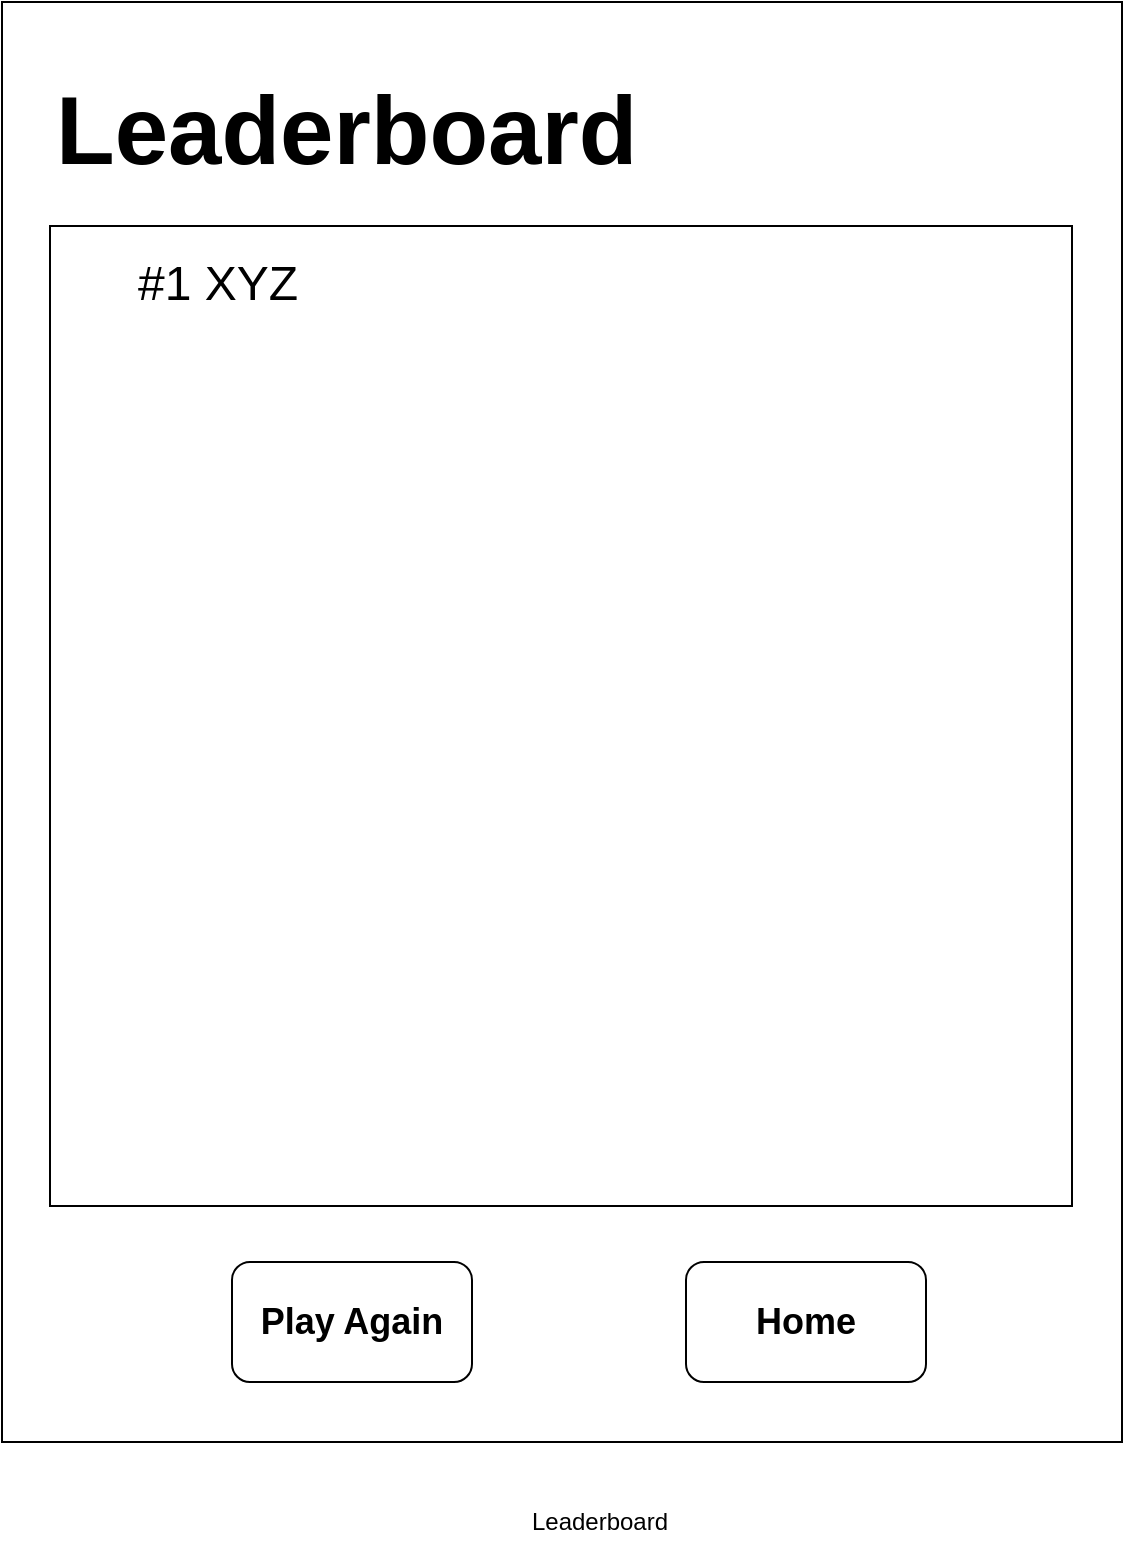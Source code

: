 <mxfile version="16.5.1" type="device"><diagram id="YJbVlOaPb4-M5HWd7XC4" name="Page-1"><mxGraphModel dx="1102" dy="865" grid="1" gridSize="7" guides="1" tooltips="1" connect="1" arrows="1" fold="1" page="1" pageScale="1" pageWidth="850" pageHeight="1100" math="0" shadow="0"><root><mxCell id="0"/><mxCell id="1" parent="0"/><mxCell id="m-GuL3f8GLA5ZSjqdcA6-3" value="" style="rounded=0;whiteSpace=wrap;html=1;direction=south;" parent="1" vertex="1"><mxGeometry x="116" y="35" width="560" height="720" as="geometry"/></mxCell><mxCell id="o0eyGRFBi1Oj6tqqqR8K-1" value="Leaderboard" style="text;html=1;strokeColor=none;fillColor=none;align=center;verticalAlign=middle;whiteSpace=wrap;rounded=0;" vertex="1" parent="1"><mxGeometry x="350" y="780" width="130" height="30" as="geometry"/></mxCell><mxCell id="o0eyGRFBi1Oj6tqqqR8K-34" value="&lt;b&gt;Home&lt;/b&gt;" style="rounded=1;whiteSpace=wrap;html=1;fontSize=18;" vertex="1" parent="1"><mxGeometry x="458" y="665" width="120" height="60" as="geometry"/></mxCell><mxCell id="o0eyGRFBi1Oj6tqqqR8K-47" value="&lt;b&gt;Play Again&lt;/b&gt;" style="rounded=1;whiteSpace=wrap;html=1;fontSize=18;" vertex="1" parent="1"><mxGeometry x="231" y="665" width="120" height="60" as="geometry"/></mxCell><mxCell id="o0eyGRFBi1Oj6tqqqR8K-49" value="&lt;h1&gt;Leaderboard&lt;/h1&gt;" style="text;html=1;strokeColor=none;fillColor=none;spacing=5;spacingTop=-20;whiteSpace=wrap;overflow=hidden;rounded=0;fontSize=24;" vertex="1" parent="1"><mxGeometry x="138" y="49" width="324" height="98" as="geometry"/></mxCell><mxCell id="o0eyGRFBi1Oj6tqqqR8K-50" value="" style="rounded=0;whiteSpace=wrap;html=1;fontSize=24;" vertex="1" parent="1"><mxGeometry x="140" y="147" width="511" height="490" as="geometry"/></mxCell><mxCell id="o0eyGRFBi1Oj6tqqqR8K-51" value="#1 XYZ" style="text;html=1;strokeColor=none;fillColor=none;align=center;verticalAlign=middle;whiteSpace=wrap;rounded=0;fontSize=24;" vertex="1" parent="1"><mxGeometry x="154" y="161" width="140" height="30" as="geometry"/></mxCell></root></mxGraphModel></diagram></mxfile>